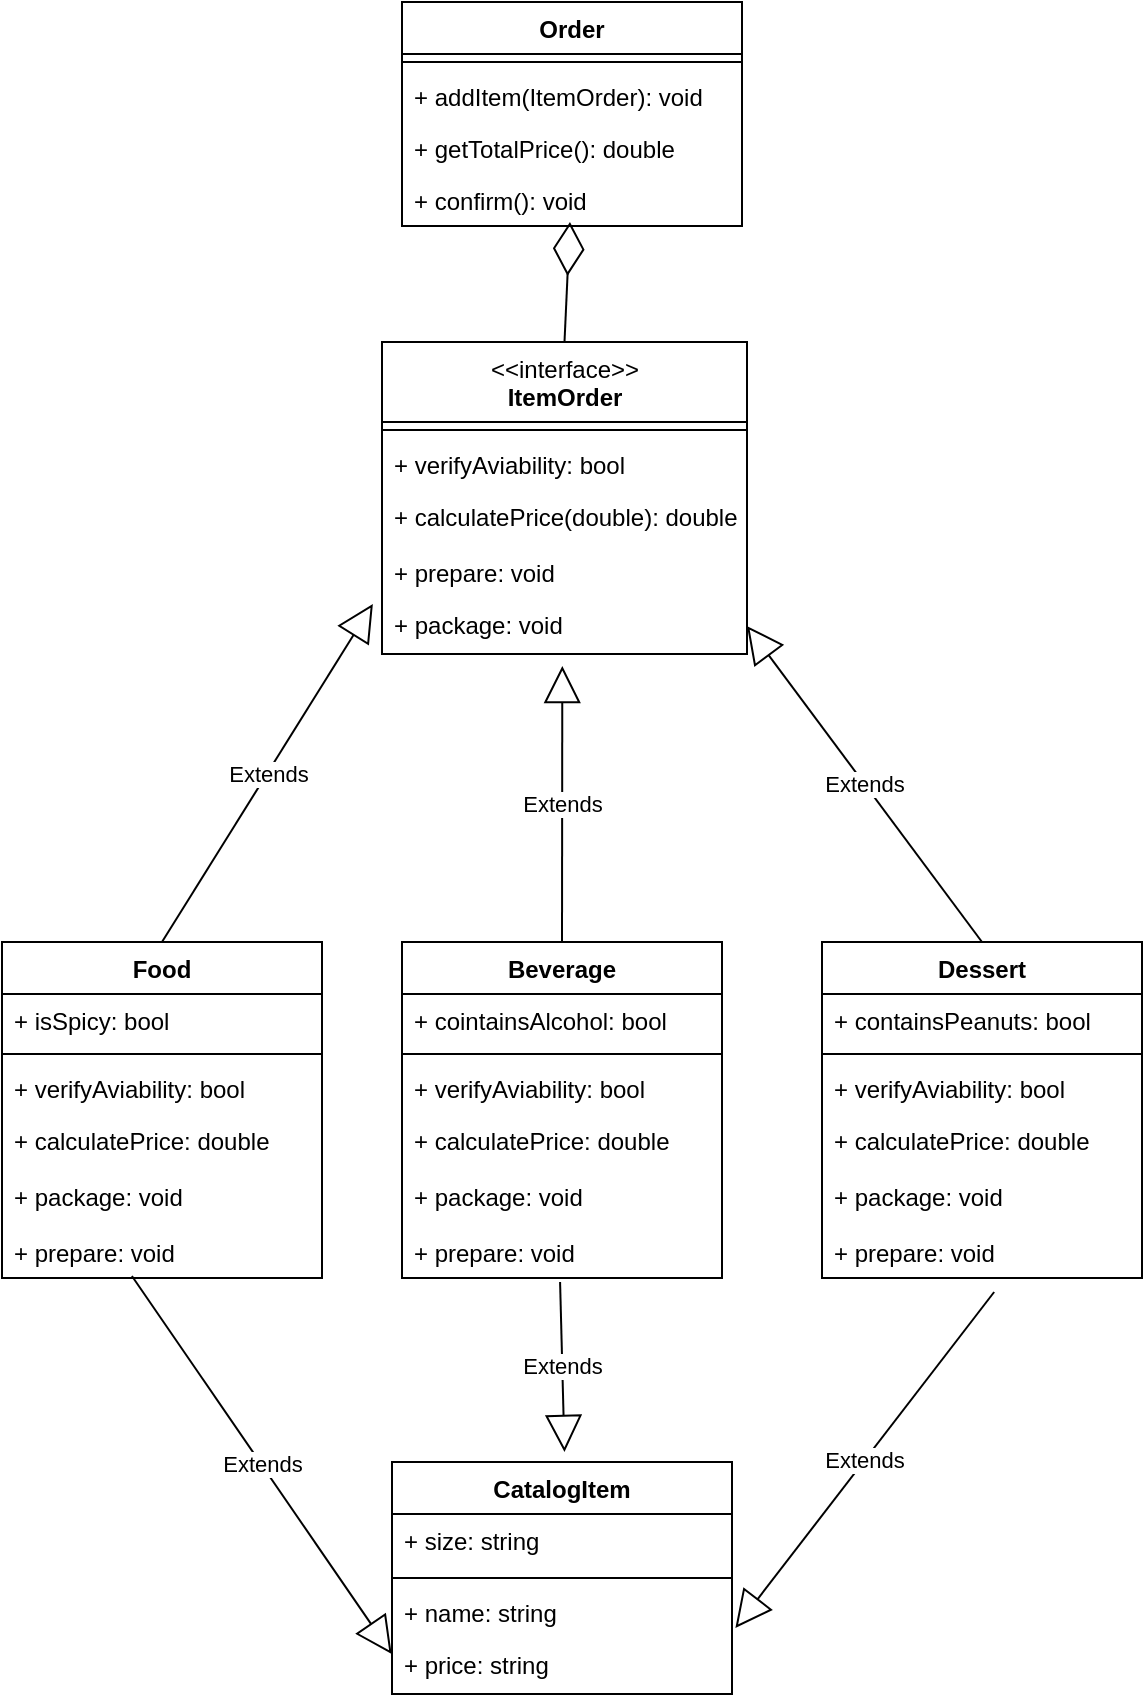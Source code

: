 <mxfile version="24.5.3" type="device">
  <diagram name="Página-1" id="ISM-RtvyPwmzAgJZuMj8">
    <mxGraphModel dx="470" dy="827" grid="1" gridSize="10" guides="1" tooltips="1" connect="1" arrows="1" fold="1" page="1" pageScale="1" pageWidth="827" pageHeight="1169" math="0" shadow="0">
      <root>
        <mxCell id="0" />
        <mxCell id="1" parent="0" />
        <mxCell id="8WIk-VQF1u7iGhHQOzpz-1" value="Food" style="swimlane;fontStyle=1;align=center;verticalAlign=top;childLayout=stackLayout;horizontal=1;startSize=26;horizontalStack=0;resizeParent=1;resizeParentMax=0;resizeLast=0;collapsible=1;marginBottom=0;whiteSpace=wrap;html=1;" vertex="1" parent="1">
          <mxGeometry x="70" y="530" width="160" height="168" as="geometry" />
        </mxCell>
        <mxCell id="8WIk-VQF1u7iGhHQOzpz-2" value="+ isSpicy: bool" style="text;strokeColor=none;fillColor=none;align=left;verticalAlign=top;spacingLeft=4;spacingRight=4;overflow=hidden;rotatable=0;points=[[0,0.5],[1,0.5]];portConstraint=eastwest;whiteSpace=wrap;html=1;" vertex="1" parent="8WIk-VQF1u7iGhHQOzpz-1">
          <mxGeometry y="26" width="160" height="26" as="geometry" />
        </mxCell>
        <mxCell id="8WIk-VQF1u7iGhHQOzpz-3" value="" style="line;strokeWidth=1;fillColor=none;align=left;verticalAlign=middle;spacingTop=-1;spacingLeft=3;spacingRight=3;rotatable=0;labelPosition=right;points=[];portConstraint=eastwest;strokeColor=inherit;" vertex="1" parent="8WIk-VQF1u7iGhHQOzpz-1">
          <mxGeometry y="52" width="160" height="8" as="geometry" />
        </mxCell>
        <mxCell id="8WIk-VQF1u7iGhHQOzpz-36" value="+ verifyAviability: bool" style="text;strokeColor=none;fillColor=none;align=left;verticalAlign=top;spacingLeft=4;spacingRight=4;overflow=hidden;rotatable=0;points=[[0,0.5],[1,0.5]];portConstraint=eastwest;whiteSpace=wrap;html=1;" vertex="1" parent="8WIk-VQF1u7iGhHQOzpz-1">
          <mxGeometry y="60" width="160" height="26" as="geometry" />
        </mxCell>
        <mxCell id="8WIk-VQF1u7iGhHQOzpz-37" value="+ calculatePrice: double&lt;div&gt;&lt;br&gt;&lt;/div&gt;" style="text;strokeColor=none;fillColor=none;align=left;verticalAlign=top;spacingLeft=4;spacingRight=4;overflow=hidden;rotatable=0;points=[[0,0.5],[1,0.5]];portConstraint=eastwest;whiteSpace=wrap;html=1;" vertex="1" parent="8WIk-VQF1u7iGhHQOzpz-1">
          <mxGeometry y="86" width="160" height="28" as="geometry" />
        </mxCell>
        <mxCell id="8WIk-VQF1u7iGhHQOzpz-39" value="+ package: void&lt;div&gt;&lt;br&gt;&lt;/div&gt;" style="text;strokeColor=none;fillColor=none;align=left;verticalAlign=top;spacingLeft=4;spacingRight=4;overflow=hidden;rotatable=0;points=[[0,0.5],[1,0.5]];portConstraint=eastwest;whiteSpace=wrap;html=1;" vertex="1" parent="8WIk-VQF1u7iGhHQOzpz-1">
          <mxGeometry y="114" width="160" height="28" as="geometry" />
        </mxCell>
        <mxCell id="8WIk-VQF1u7iGhHQOzpz-38" value="+ prepare: void" style="text;strokeColor=none;fillColor=none;align=left;verticalAlign=top;spacingLeft=4;spacingRight=4;overflow=hidden;rotatable=0;points=[[0,0.5],[1,0.5]];portConstraint=eastwest;whiteSpace=wrap;html=1;" vertex="1" parent="8WIk-VQF1u7iGhHQOzpz-1">
          <mxGeometry y="142" width="160" height="26" as="geometry" />
        </mxCell>
        <mxCell id="8WIk-VQF1u7iGhHQOzpz-20" value="Order" style="swimlane;fontStyle=1;align=center;verticalAlign=top;childLayout=stackLayout;horizontal=1;startSize=26;horizontalStack=0;resizeParent=1;resizeParentMax=0;resizeLast=0;collapsible=1;marginBottom=0;whiteSpace=wrap;html=1;" vertex="1" parent="1">
          <mxGeometry x="270" y="60" width="170" height="112" as="geometry" />
        </mxCell>
        <mxCell id="8WIk-VQF1u7iGhHQOzpz-22" value="" style="line;strokeWidth=1;fillColor=none;align=left;verticalAlign=middle;spacingTop=-1;spacingLeft=3;spacingRight=3;rotatable=0;labelPosition=right;points=[];portConstraint=eastwest;strokeColor=inherit;" vertex="1" parent="8WIk-VQF1u7iGhHQOzpz-20">
          <mxGeometry y="26" width="170" height="8" as="geometry" />
        </mxCell>
        <mxCell id="8WIk-VQF1u7iGhHQOzpz-23" value="+ addItem(ItemOrder): void" style="text;strokeColor=none;fillColor=none;align=left;verticalAlign=top;spacingLeft=4;spacingRight=4;overflow=hidden;rotatable=0;points=[[0,0.5],[1,0.5]];portConstraint=eastwest;whiteSpace=wrap;html=1;" vertex="1" parent="8WIk-VQF1u7iGhHQOzpz-20">
          <mxGeometry y="34" width="170" height="26" as="geometry" />
        </mxCell>
        <mxCell id="8WIk-VQF1u7iGhHQOzpz-29" value="+ getTotalPrice(): double" style="text;strokeColor=none;fillColor=none;align=left;verticalAlign=top;spacingLeft=4;spacingRight=4;overflow=hidden;rotatable=0;points=[[0,0.5],[1,0.5]];portConstraint=eastwest;whiteSpace=wrap;html=1;" vertex="1" parent="8WIk-VQF1u7iGhHQOzpz-20">
          <mxGeometry y="60" width="170" height="26" as="geometry" />
        </mxCell>
        <mxCell id="8WIk-VQF1u7iGhHQOzpz-30" value="+ confirm(): void" style="text;strokeColor=none;fillColor=none;align=left;verticalAlign=top;spacingLeft=4;spacingRight=4;overflow=hidden;rotatable=0;points=[[0,0.5],[1,0.5]];portConstraint=eastwest;whiteSpace=wrap;html=1;" vertex="1" parent="8WIk-VQF1u7iGhHQOzpz-20">
          <mxGeometry y="86" width="170" height="26" as="geometry" />
        </mxCell>
        <mxCell id="8WIk-VQF1u7iGhHQOzpz-40" value="Beverage" style="swimlane;fontStyle=1;align=center;verticalAlign=top;childLayout=stackLayout;horizontal=1;startSize=26;horizontalStack=0;resizeParent=1;resizeParentMax=0;resizeLast=0;collapsible=1;marginBottom=0;whiteSpace=wrap;html=1;" vertex="1" parent="1">
          <mxGeometry x="270" y="530" width="160" height="168" as="geometry" />
        </mxCell>
        <mxCell id="8WIk-VQF1u7iGhHQOzpz-41" value="+ cointainsAlcohol: bool" style="text;strokeColor=none;fillColor=none;align=left;verticalAlign=top;spacingLeft=4;spacingRight=4;overflow=hidden;rotatable=0;points=[[0,0.5],[1,0.5]];portConstraint=eastwest;whiteSpace=wrap;html=1;" vertex="1" parent="8WIk-VQF1u7iGhHQOzpz-40">
          <mxGeometry y="26" width="160" height="26" as="geometry" />
        </mxCell>
        <mxCell id="8WIk-VQF1u7iGhHQOzpz-42" value="" style="line;strokeWidth=1;fillColor=none;align=left;verticalAlign=middle;spacingTop=-1;spacingLeft=3;spacingRight=3;rotatable=0;labelPosition=right;points=[];portConstraint=eastwest;strokeColor=inherit;" vertex="1" parent="8WIk-VQF1u7iGhHQOzpz-40">
          <mxGeometry y="52" width="160" height="8" as="geometry" />
        </mxCell>
        <mxCell id="8WIk-VQF1u7iGhHQOzpz-43" value="+ verifyAviability: bool" style="text;strokeColor=none;fillColor=none;align=left;verticalAlign=top;spacingLeft=4;spacingRight=4;overflow=hidden;rotatable=0;points=[[0,0.5],[1,0.5]];portConstraint=eastwest;whiteSpace=wrap;html=1;" vertex="1" parent="8WIk-VQF1u7iGhHQOzpz-40">
          <mxGeometry y="60" width="160" height="26" as="geometry" />
        </mxCell>
        <mxCell id="8WIk-VQF1u7iGhHQOzpz-44" value="+ calculatePrice: double&lt;div&gt;&lt;br&gt;&lt;/div&gt;" style="text;strokeColor=none;fillColor=none;align=left;verticalAlign=top;spacingLeft=4;spacingRight=4;overflow=hidden;rotatable=0;points=[[0,0.5],[1,0.5]];portConstraint=eastwest;whiteSpace=wrap;html=1;" vertex="1" parent="8WIk-VQF1u7iGhHQOzpz-40">
          <mxGeometry y="86" width="160" height="28" as="geometry" />
        </mxCell>
        <mxCell id="8WIk-VQF1u7iGhHQOzpz-45" value="+ package: void&lt;div&gt;&lt;br&gt;&lt;/div&gt;" style="text;strokeColor=none;fillColor=none;align=left;verticalAlign=top;spacingLeft=4;spacingRight=4;overflow=hidden;rotatable=0;points=[[0,0.5],[1,0.5]];portConstraint=eastwest;whiteSpace=wrap;html=1;" vertex="1" parent="8WIk-VQF1u7iGhHQOzpz-40">
          <mxGeometry y="114" width="160" height="28" as="geometry" />
        </mxCell>
        <mxCell id="8WIk-VQF1u7iGhHQOzpz-46" value="+ prepare: void" style="text;strokeColor=none;fillColor=none;align=left;verticalAlign=top;spacingLeft=4;spacingRight=4;overflow=hidden;rotatable=0;points=[[0,0.5],[1,0.5]];portConstraint=eastwest;whiteSpace=wrap;html=1;" vertex="1" parent="8WIk-VQF1u7iGhHQOzpz-40">
          <mxGeometry y="142" width="160" height="26" as="geometry" />
        </mxCell>
        <mxCell id="8WIk-VQF1u7iGhHQOzpz-47" value="Dessert" style="swimlane;fontStyle=1;align=center;verticalAlign=top;childLayout=stackLayout;horizontal=1;startSize=26;horizontalStack=0;resizeParent=1;resizeParentMax=0;resizeLast=0;collapsible=1;marginBottom=0;whiteSpace=wrap;html=1;" vertex="1" parent="1">
          <mxGeometry x="480" y="530" width="160" height="168" as="geometry" />
        </mxCell>
        <mxCell id="8WIk-VQF1u7iGhHQOzpz-48" value="+ containsPeanuts: bool" style="text;strokeColor=none;fillColor=none;align=left;verticalAlign=top;spacingLeft=4;spacingRight=4;overflow=hidden;rotatable=0;points=[[0,0.5],[1,0.5]];portConstraint=eastwest;whiteSpace=wrap;html=1;" vertex="1" parent="8WIk-VQF1u7iGhHQOzpz-47">
          <mxGeometry y="26" width="160" height="26" as="geometry" />
        </mxCell>
        <mxCell id="8WIk-VQF1u7iGhHQOzpz-49" value="" style="line;strokeWidth=1;fillColor=none;align=left;verticalAlign=middle;spacingTop=-1;spacingLeft=3;spacingRight=3;rotatable=0;labelPosition=right;points=[];portConstraint=eastwest;strokeColor=inherit;" vertex="1" parent="8WIk-VQF1u7iGhHQOzpz-47">
          <mxGeometry y="52" width="160" height="8" as="geometry" />
        </mxCell>
        <mxCell id="8WIk-VQF1u7iGhHQOzpz-50" value="+ verifyAviability: bool" style="text;strokeColor=none;fillColor=none;align=left;verticalAlign=top;spacingLeft=4;spacingRight=4;overflow=hidden;rotatable=0;points=[[0,0.5],[1,0.5]];portConstraint=eastwest;whiteSpace=wrap;html=1;" vertex="1" parent="8WIk-VQF1u7iGhHQOzpz-47">
          <mxGeometry y="60" width="160" height="26" as="geometry" />
        </mxCell>
        <mxCell id="8WIk-VQF1u7iGhHQOzpz-51" value="+ calculatePrice: double&lt;div&gt;&lt;br&gt;&lt;/div&gt;" style="text;strokeColor=none;fillColor=none;align=left;verticalAlign=top;spacingLeft=4;spacingRight=4;overflow=hidden;rotatable=0;points=[[0,0.5],[1,0.5]];portConstraint=eastwest;whiteSpace=wrap;html=1;" vertex="1" parent="8WIk-VQF1u7iGhHQOzpz-47">
          <mxGeometry y="86" width="160" height="28" as="geometry" />
        </mxCell>
        <mxCell id="8WIk-VQF1u7iGhHQOzpz-52" value="+ package: void&lt;div&gt;&lt;br&gt;&lt;/div&gt;" style="text;strokeColor=none;fillColor=none;align=left;verticalAlign=top;spacingLeft=4;spacingRight=4;overflow=hidden;rotatable=0;points=[[0,0.5],[1,0.5]];portConstraint=eastwest;whiteSpace=wrap;html=1;" vertex="1" parent="8WIk-VQF1u7iGhHQOzpz-47">
          <mxGeometry y="114" width="160" height="28" as="geometry" />
        </mxCell>
        <mxCell id="8WIk-VQF1u7iGhHQOzpz-53" value="+ prepare: void" style="text;strokeColor=none;fillColor=none;align=left;verticalAlign=top;spacingLeft=4;spacingRight=4;overflow=hidden;rotatable=0;points=[[0,0.5],[1,0.5]];portConstraint=eastwest;whiteSpace=wrap;html=1;" vertex="1" parent="8WIk-VQF1u7iGhHQOzpz-47">
          <mxGeometry y="142" width="160" height="26" as="geometry" />
        </mxCell>
        <mxCell id="8WIk-VQF1u7iGhHQOzpz-54" value="Extends" style="endArrow=block;endSize=16;endFill=0;html=1;rounded=0;entryX=-0.025;entryY=0.107;entryDx=0;entryDy=0;exitX=0.5;exitY=0;exitDx=0;exitDy=0;entryPerimeter=0;" edge="1" parent="1" source="8WIk-VQF1u7iGhHQOzpz-1" target="8WIk-VQF1u7iGhHQOzpz-62">
          <mxGeometry width="160" relative="1" as="geometry">
            <mxPoint x="100" y="490" as="sourcePoint" />
            <mxPoint x="300.94" y="469.008" as="targetPoint" />
          </mxGeometry>
        </mxCell>
        <mxCell id="8WIk-VQF1u7iGhHQOzpz-55" value="Extends" style="endArrow=block;endSize=16;endFill=0;html=1;rounded=0;entryX=0.494;entryY=1.214;entryDx=0;entryDy=0;entryPerimeter=0;exitX=0.5;exitY=0;exitDx=0;exitDy=0;" edge="1" parent="1" source="8WIk-VQF1u7iGhHQOzpz-40" target="8WIk-VQF1u7iGhHQOzpz-62">
          <mxGeometry width="160" relative="1" as="geometry">
            <mxPoint x="125" y="570" as="sourcePoint" />
            <mxPoint x="338.04" y="466.012" as="targetPoint" />
          </mxGeometry>
        </mxCell>
        <mxCell id="8WIk-VQF1u7iGhHQOzpz-56" value="Extends" style="endArrow=block;endSize=16;endFill=0;html=1;rounded=0;entryX=1;entryY=0.5;entryDx=0;entryDy=0;exitX=0.5;exitY=0;exitDx=0;exitDy=0;" edge="1" parent="1" source="8WIk-VQF1u7iGhHQOzpz-47" target="8WIk-VQF1u7iGhHQOzpz-62">
          <mxGeometry width="160" relative="1" as="geometry">
            <mxPoint x="380" y="557" as="sourcePoint" />
            <mxPoint x="389" y="468" as="targetPoint" />
          </mxGeometry>
        </mxCell>
        <mxCell id="8WIk-VQF1u7iGhHQOzpz-57" value="&lt;div&gt;&lt;span style=&quot;font-weight: normal;&quot;&gt;&amp;lt;&amp;lt;interface&amp;gt;&amp;gt;&lt;/span&gt;&lt;/div&gt;ItemOrder" style="swimlane;fontStyle=1;align=center;verticalAlign=top;childLayout=stackLayout;horizontal=1;startSize=40;horizontalStack=0;resizeParent=1;resizeParentMax=0;resizeLast=0;collapsible=1;marginBottom=0;whiteSpace=wrap;html=1;" vertex="1" parent="1">
          <mxGeometry x="260" y="230" width="182.5" height="156" as="geometry" />
        </mxCell>
        <mxCell id="8WIk-VQF1u7iGhHQOzpz-59" value="" style="line;strokeWidth=1;fillColor=none;align=left;verticalAlign=middle;spacingTop=-1;spacingLeft=3;spacingRight=3;rotatable=0;labelPosition=right;points=[];portConstraint=eastwest;strokeColor=inherit;" vertex="1" parent="8WIk-VQF1u7iGhHQOzpz-57">
          <mxGeometry y="40" width="182.5" height="8" as="geometry" />
        </mxCell>
        <mxCell id="8WIk-VQF1u7iGhHQOzpz-60" value="+ verifyAviability: bool" style="text;strokeColor=none;fillColor=none;align=left;verticalAlign=top;spacingLeft=4;spacingRight=4;overflow=hidden;rotatable=0;points=[[0,0.5],[1,0.5]];portConstraint=eastwest;whiteSpace=wrap;html=1;" vertex="1" parent="8WIk-VQF1u7iGhHQOzpz-57">
          <mxGeometry y="48" width="182.5" height="26" as="geometry" />
        </mxCell>
        <mxCell id="8WIk-VQF1u7iGhHQOzpz-61" value="+ calculatePrice(double): double&lt;div&gt;&lt;br&gt;&lt;/div&gt;" style="text;strokeColor=none;fillColor=none;align=left;verticalAlign=top;spacingLeft=4;spacingRight=4;overflow=hidden;rotatable=0;points=[[0,0.5],[1,0.5]];portConstraint=eastwest;whiteSpace=wrap;html=1;" vertex="1" parent="8WIk-VQF1u7iGhHQOzpz-57">
          <mxGeometry y="74" width="182.5" height="28" as="geometry" />
        </mxCell>
        <mxCell id="8WIk-VQF1u7iGhHQOzpz-63" value="+ prepare: void" style="text;strokeColor=none;fillColor=none;align=left;verticalAlign=top;spacingLeft=4;spacingRight=4;overflow=hidden;rotatable=0;points=[[0,0.5],[1,0.5]];portConstraint=eastwest;whiteSpace=wrap;html=1;" vertex="1" parent="8WIk-VQF1u7iGhHQOzpz-57">
          <mxGeometry y="102" width="182.5" height="26" as="geometry" />
        </mxCell>
        <mxCell id="8WIk-VQF1u7iGhHQOzpz-62" value="+ package: void&lt;div&gt;&lt;br&gt;&lt;/div&gt;" style="text;strokeColor=none;fillColor=none;align=left;verticalAlign=top;spacingLeft=4;spacingRight=4;overflow=hidden;rotatable=0;points=[[0,0.5],[1,0.5]];portConstraint=eastwest;whiteSpace=wrap;html=1;" vertex="1" parent="8WIk-VQF1u7iGhHQOzpz-57">
          <mxGeometry y="128" width="182.5" height="28" as="geometry" />
        </mxCell>
        <mxCell id="8WIk-VQF1u7iGhHQOzpz-68" value="" style="endArrow=diamondThin;endFill=0;endSize=24;html=1;rounded=0;exitX=0.5;exitY=0;exitDx=0;exitDy=0;entryX=0.494;entryY=0.923;entryDx=0;entryDy=0;entryPerimeter=0;" edge="1" parent="1" source="8WIk-VQF1u7iGhHQOzpz-57" target="8WIk-VQF1u7iGhHQOzpz-30">
          <mxGeometry width="160" relative="1" as="geometry">
            <mxPoint x="350" y="240" as="sourcePoint" />
            <mxPoint x="355" y="190" as="targetPoint" />
          </mxGeometry>
        </mxCell>
        <mxCell id="8WIk-VQF1u7iGhHQOzpz-71" value="CatalogItem" style="swimlane;fontStyle=1;align=center;verticalAlign=top;childLayout=stackLayout;horizontal=1;startSize=26;horizontalStack=0;resizeParent=1;resizeParentMax=0;resizeLast=0;collapsible=1;marginBottom=0;whiteSpace=wrap;html=1;" vertex="1" parent="1">
          <mxGeometry x="265" y="790" width="170" height="116" as="geometry" />
        </mxCell>
        <mxCell id="8WIk-VQF1u7iGhHQOzpz-79" value="+ size: string&lt;div&gt;&lt;br&gt;&lt;/div&gt;" style="text;strokeColor=none;fillColor=none;align=left;verticalAlign=top;spacingLeft=4;spacingRight=4;overflow=hidden;rotatable=0;points=[[0,0.5],[1,0.5]];portConstraint=eastwest;whiteSpace=wrap;html=1;" vertex="1" parent="8WIk-VQF1u7iGhHQOzpz-71">
          <mxGeometry y="26" width="170" height="28" as="geometry" />
        </mxCell>
        <mxCell id="8WIk-VQF1u7iGhHQOzpz-73" value="" style="line;strokeWidth=1;fillColor=none;align=left;verticalAlign=middle;spacingTop=-1;spacingLeft=3;spacingRight=3;rotatable=0;labelPosition=right;points=[];portConstraint=eastwest;strokeColor=inherit;" vertex="1" parent="8WIk-VQF1u7iGhHQOzpz-71">
          <mxGeometry y="54" width="170" height="8" as="geometry" />
        </mxCell>
        <mxCell id="8WIk-VQF1u7iGhHQOzpz-77" value="+ name: string" style="text;strokeColor=none;fillColor=none;align=left;verticalAlign=top;spacingLeft=4;spacingRight=4;overflow=hidden;rotatable=0;points=[[0,0.5],[1,0.5]];portConstraint=eastwest;whiteSpace=wrap;html=1;" vertex="1" parent="8WIk-VQF1u7iGhHQOzpz-71">
          <mxGeometry y="62" width="170" height="26" as="geometry" />
        </mxCell>
        <mxCell id="8WIk-VQF1u7iGhHQOzpz-78" value="+ price: string&lt;div&gt;&lt;br&gt;&lt;/div&gt;" style="text;strokeColor=none;fillColor=none;align=left;verticalAlign=top;spacingLeft=4;spacingRight=4;overflow=hidden;rotatable=0;points=[[0,0.5],[1,0.5]];portConstraint=eastwest;whiteSpace=wrap;html=1;" vertex="1" parent="8WIk-VQF1u7iGhHQOzpz-71">
          <mxGeometry y="88" width="170" height="28" as="geometry" />
        </mxCell>
        <mxCell id="8WIk-VQF1u7iGhHQOzpz-80" value="Extends" style="endArrow=block;endSize=16;endFill=0;html=1;rounded=0;entryX=-0.001;entryY=0.286;entryDx=0;entryDy=0;exitX=0.406;exitY=0.962;exitDx=0;exitDy=0;entryPerimeter=0;exitPerimeter=0;" edge="1" parent="1" source="8WIk-VQF1u7iGhHQOzpz-38" target="8WIk-VQF1u7iGhHQOzpz-78">
          <mxGeometry width="160" relative="1" as="geometry">
            <mxPoint x="160" y="540" as="sourcePoint" />
            <mxPoint x="265" y="384" as="targetPoint" />
          </mxGeometry>
        </mxCell>
        <mxCell id="8WIk-VQF1u7iGhHQOzpz-81" value="Extends" style="endArrow=block;endSize=16;endFill=0;html=1;rounded=0;entryX=0.5;entryY=0;entryDx=0;entryDy=0;entryPerimeter=0;exitX=0.494;exitY=1.077;exitDx=0;exitDy=0;exitPerimeter=0;" edge="1" parent="1" source="8WIk-VQF1u7iGhHQOzpz-46">
          <mxGeometry width="160" relative="1" as="geometry">
            <mxPoint x="360" y="540" as="sourcePoint" />
            <mxPoint x="351.25" y="785" as="targetPoint" />
          </mxGeometry>
        </mxCell>
        <mxCell id="8WIk-VQF1u7iGhHQOzpz-82" value="Extends" style="endArrow=block;endSize=16;endFill=0;html=1;rounded=0;entryX=1.01;entryY=0.808;entryDx=0;entryDy=0;exitX=0.538;exitY=1.269;exitDx=0;exitDy=0;exitPerimeter=0;entryPerimeter=0;" edge="1" parent="1" source="8WIk-VQF1u7iGhHQOzpz-53" target="8WIk-VQF1u7iGhHQOzpz-77">
          <mxGeometry width="160" relative="1" as="geometry">
            <mxPoint x="570" y="540" as="sourcePoint" />
            <mxPoint x="453" y="395" as="targetPoint" />
          </mxGeometry>
        </mxCell>
      </root>
    </mxGraphModel>
  </diagram>
</mxfile>
